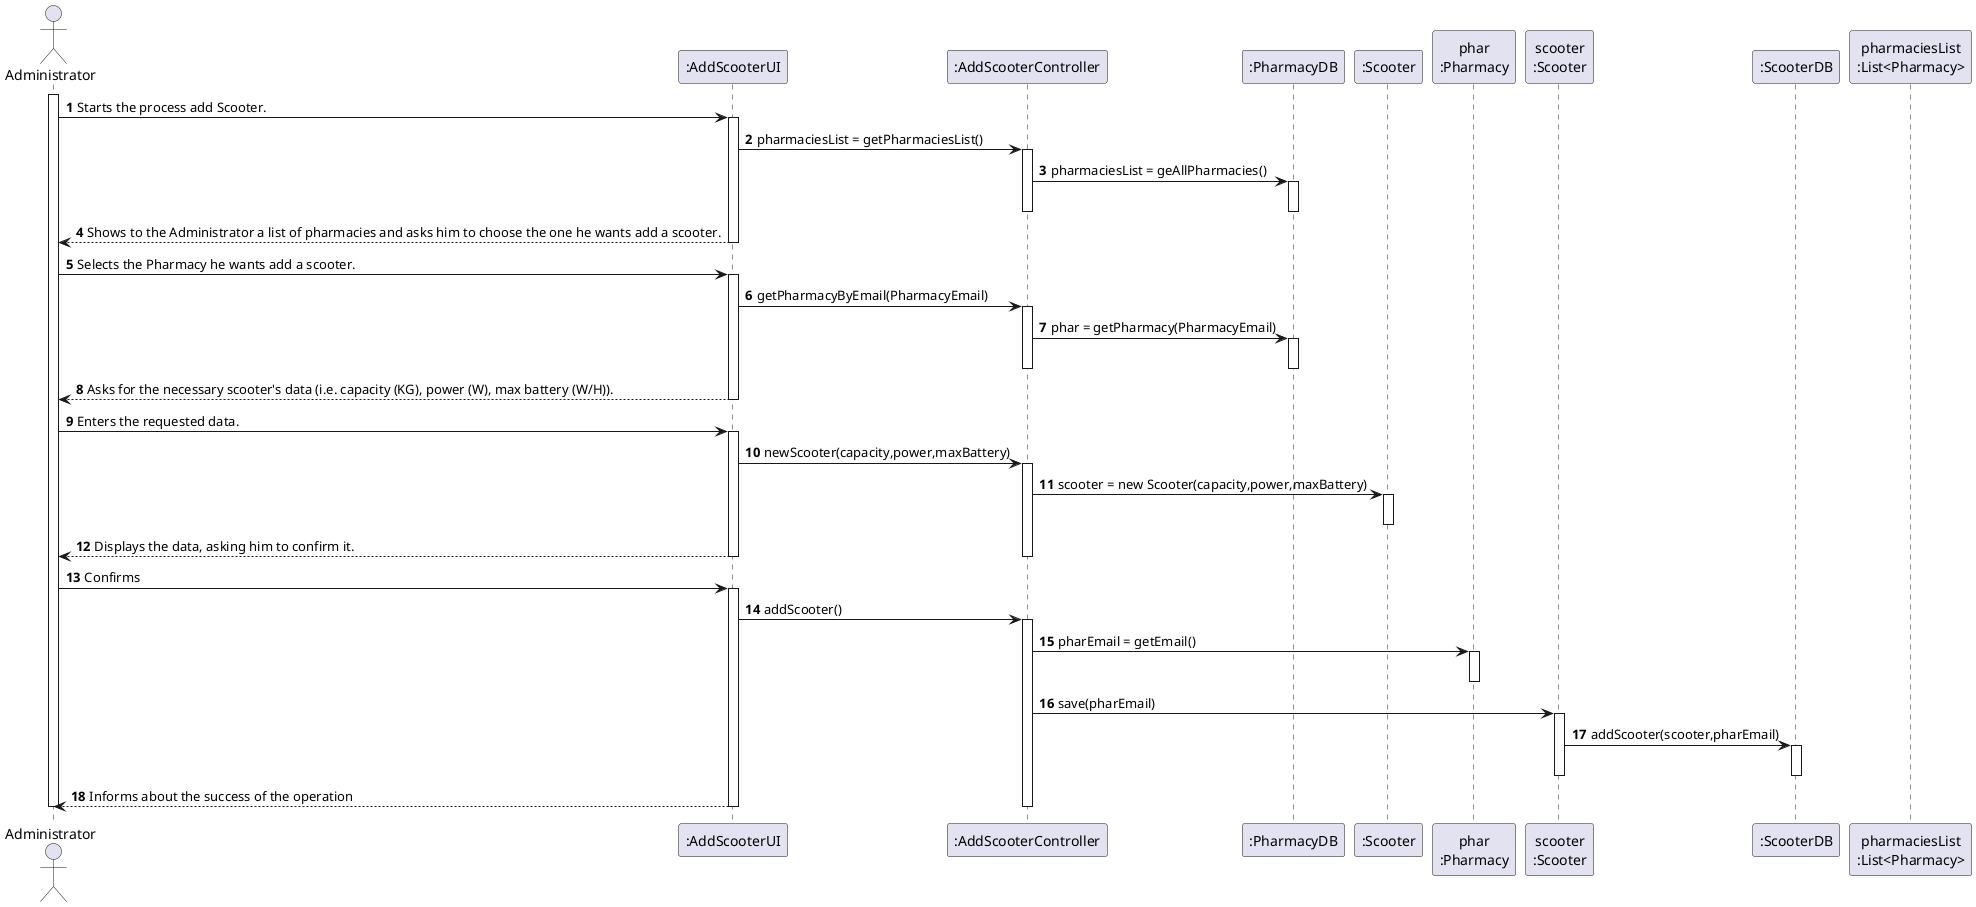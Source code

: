@startuml
autonumber
'hide footbox
actor "Administrator" as ADM

participant ":AddScooterUI" as UI
participant ":AddScooterController" as CTRL
participant ":PharmacyDB" as PHARDB
participant ":Scooter" as SCOOTER
participant "phar\n:Pharmacy" as PHAR
participant "scooter\n:Scooter" as OSCOOTER
participant ":ScooterDB" as SCOOTERDB
participant "pharmaciesList\n:List<Pharmacy>" as LPHAR

activate ADM
ADM -> UI : Starts the process add Scooter.
activate UI

UI -> CTRL : pharmaciesList = getPharmaciesList()
activate CTRL

CTRL -> PHARDB: pharmaciesList = geAllPharmacies()
activate PHARDB
deactivate PHARDB

deactivate CTRL

UI --> ADM : Shows to the Administrator a list of pharmacies and asks him to choose the one he wants add a scooter.
deactivate UI

ADM -> UI : Selects the Pharmacy he wants add a scooter.
activate UI

UI -> CTRL : getPharmacyByEmail(PharmacyEmail)
activate CTRL

CTRL -> PHARDB: phar = getPharmacy(PharmacyEmail)
activate PHARDB
deactivate PHARDB

deactivate CTRL

UI --> ADM : Asks for the necessary scooter's data (i.e. capacity (KG), power (W), max battery (W/H)).
deactivate UI

ADM -> UI : Enters the requested data.
activate UI

UI -> CTRL : newScooter(capacity,power,maxBattery)
activate CTRL

CTRL -> SCOOTER: scooter = new Scooter(capacity,power,maxBattery)
activate SCOOTER
deactivate SCOOTER

UI --> ADM:  Displays the data, asking him to confirm it.
deactivate CTRL
deactivate UI

ADM -> UI : Confirms
activate UI
UI -> CTRL : addScooter()
activate CTRL

CTRL -> PHAR : pharEmail = getEmail()
activate PHAR
deactivate PHAR

CTRL -> OSCOOTER : save(pharEmail)
activate OSCOOTER

OSCOOTER -> SCOOTERDB : addScooter(scooter,pharEmail)
activate SCOOTERDB
deactivate SCOOTERDB
deactivate OSCOOTER

UI --> ADM : Informs about the success of the operation
deactivate CTRL
deactivate UI

deactivate ADM

@enduml
